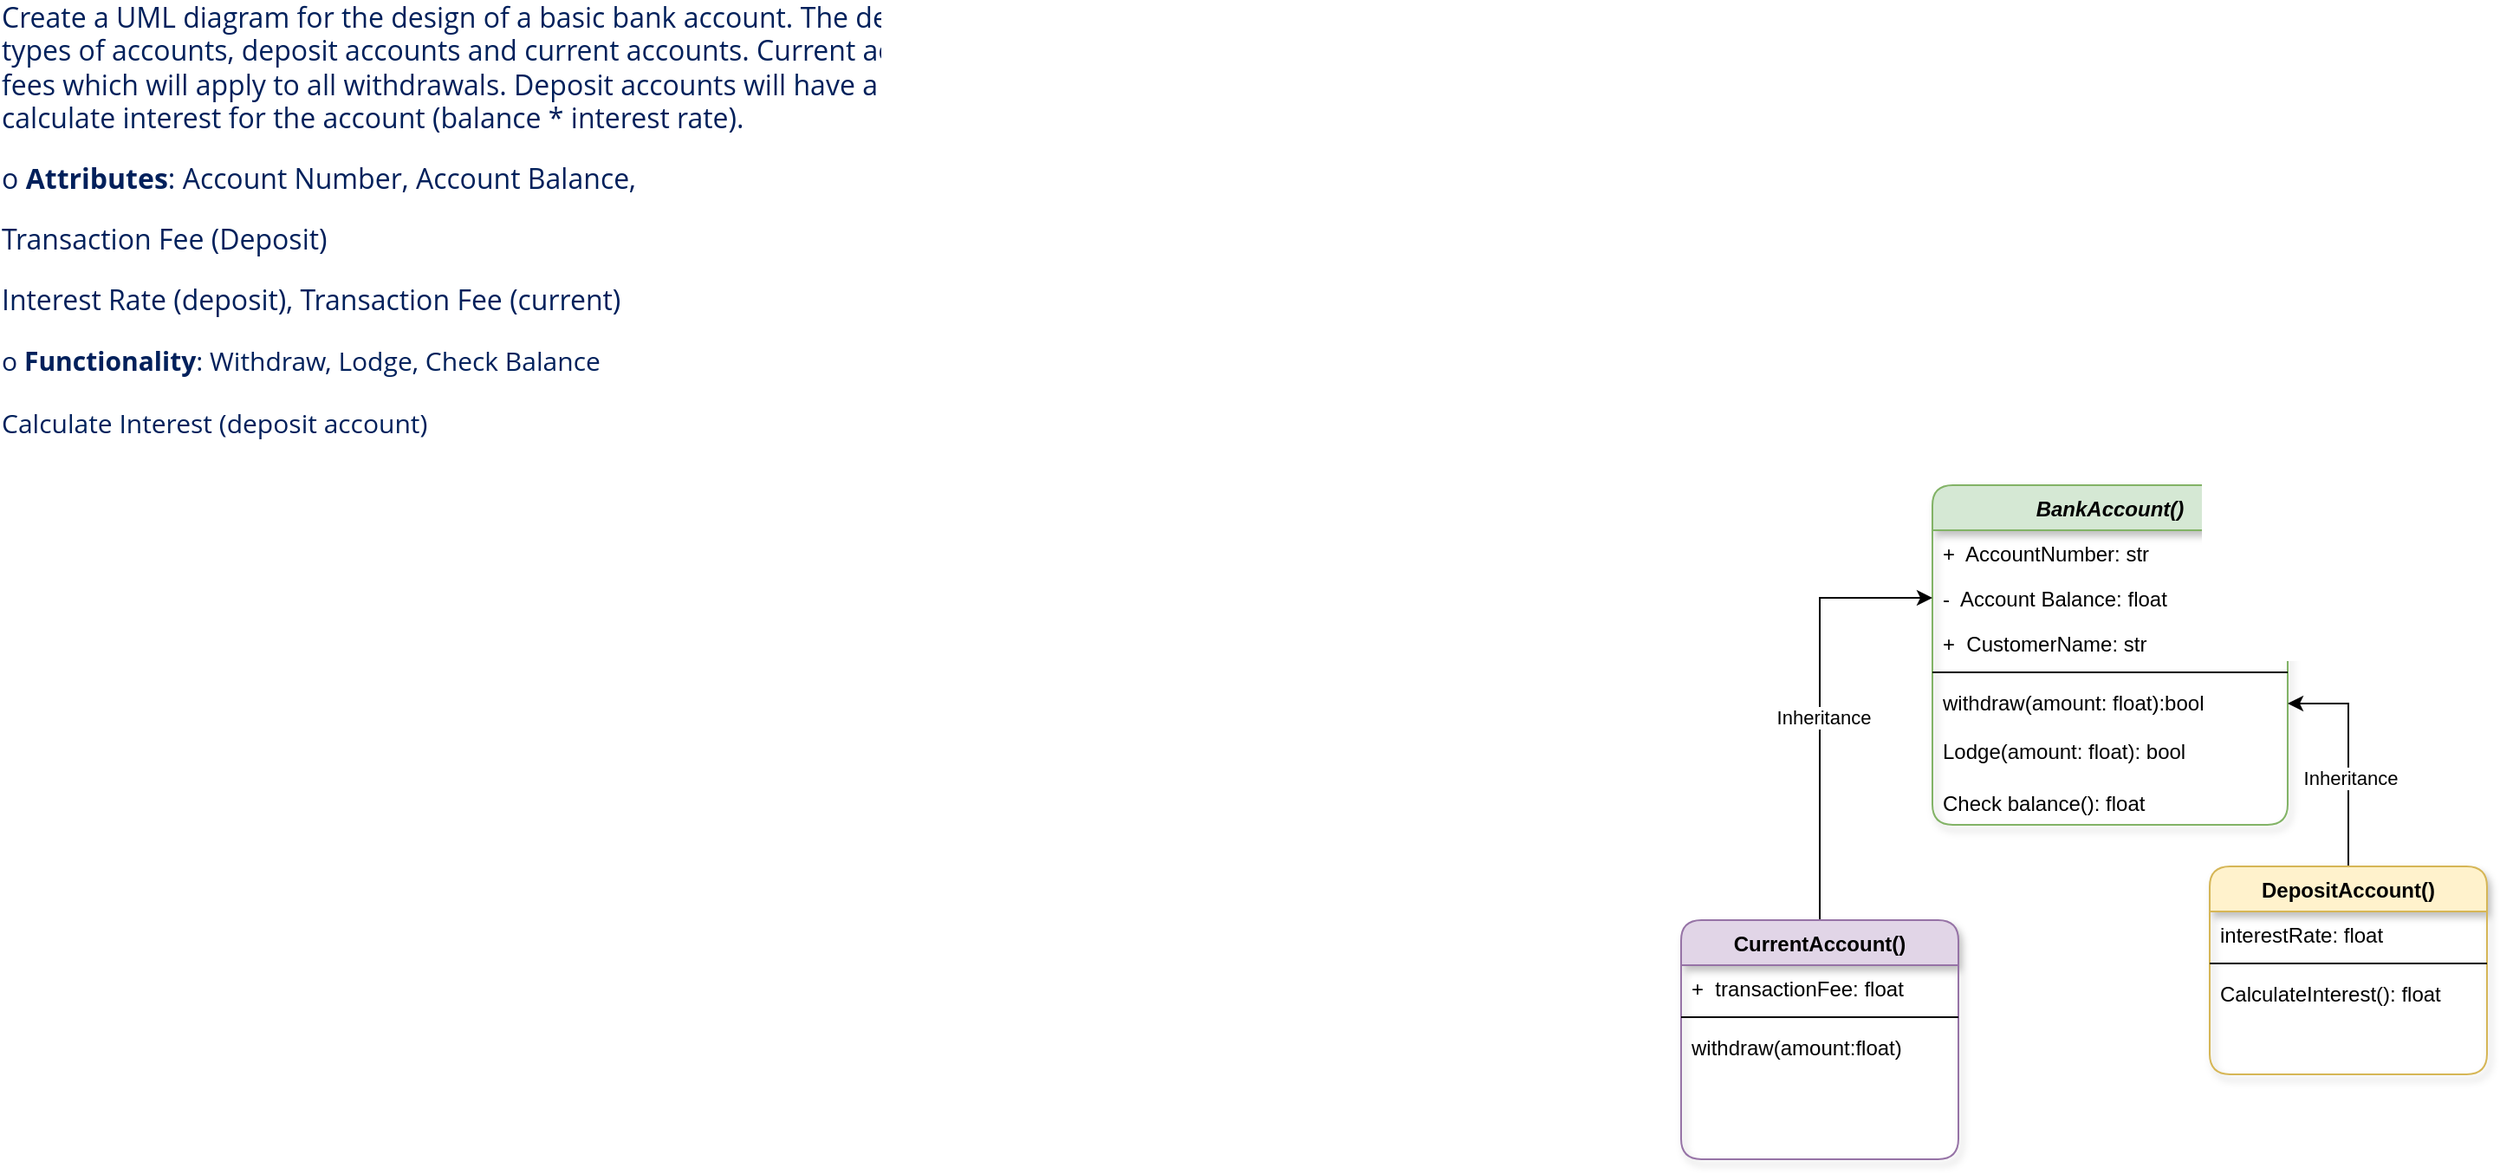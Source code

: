 <mxfile version="26.1.0">
  <diagram id="C5RBs43oDa-KdzZeNtuy" name="Page-1">
    <mxGraphModel dx="1981" dy="1701" grid="1" gridSize="10" guides="1" tooltips="1" connect="1" arrows="1" fold="1" page="1" pageScale="1" pageWidth="827" pageHeight="1169" background="#ffffff" math="0" shadow="0">
      <root>
        <mxCell id="WIyWlLk6GJQsqaUBKTNV-0" />
        <mxCell id="WIyWlLk6GJQsqaUBKTNV-1" parent="WIyWlLk6GJQsqaUBKTNV-0" />
        <mxCell id="zkfFHV4jXpPFQw0GAbJ--0" value="BankAccount()" style="swimlane;fontStyle=3;align=center;verticalAlign=top;childLayout=stackLayout;horizontal=1;startSize=26;horizontalStack=0;resizeParent=1;resizeLast=0;collapsible=1;marginBottom=0;rounded=1;shadow=1;strokeWidth=1;fillColor=#d5e8d4;strokeColor=#82b366;glass=0;" parent="WIyWlLk6GJQsqaUBKTNV-1" vertex="1">
          <mxGeometry x="355" y="110" width="205" height="196" as="geometry">
            <mxRectangle x="230" y="140" width="160" height="26" as="alternateBounds" />
          </mxGeometry>
        </mxCell>
        <mxCell id="zkfFHV4jXpPFQw0GAbJ--1" value="+  AccountNumber: str" style="text;align=left;verticalAlign=top;spacingLeft=4;spacingRight=4;overflow=hidden;rotatable=0;points=[[0,0.5],[1,0.5]];portConstraint=eastwest;" parent="zkfFHV4jXpPFQw0GAbJ--0" vertex="1">
          <mxGeometry y="26" width="205" height="26" as="geometry" />
        </mxCell>
        <mxCell id="zkfFHV4jXpPFQw0GAbJ--2" value="-  Account Balance: float" style="text;align=left;verticalAlign=top;spacingLeft=4;spacingRight=4;overflow=hidden;rotatable=0;points=[[0,0.5],[1,0.5]];portConstraint=eastwest;rounded=0;shadow=0;html=0;" parent="zkfFHV4jXpPFQw0GAbJ--0" vertex="1">
          <mxGeometry y="52" width="205" height="26" as="geometry" />
        </mxCell>
        <mxCell id="ahej4tqR_gj_TZqfoU-P-8" value="+  CustomerName: str" style="text;align=left;verticalAlign=top;spacingLeft=4;spacingRight=4;overflow=hidden;rotatable=0;points=[[0,0.5],[1,0.5]];portConstraint=eastwest;rounded=0;shadow=0;html=0;" parent="zkfFHV4jXpPFQw0GAbJ--0" vertex="1">
          <mxGeometry y="78" width="205" height="26" as="geometry" />
        </mxCell>
        <mxCell id="zkfFHV4jXpPFQw0GAbJ--4" value="" style="line;html=1;strokeWidth=1;align=left;verticalAlign=middle;spacingTop=-1;spacingLeft=3;spacingRight=3;rotatable=0;labelPosition=right;points=[];portConstraint=eastwest;" parent="zkfFHV4jXpPFQw0GAbJ--0" vertex="1">
          <mxGeometry y="104" width="205" height="8" as="geometry" />
        </mxCell>
        <mxCell id="ahej4tqR_gj_TZqfoU-P-4" value="withdraw(amount: float):bool" style="text;align=left;verticalAlign=top;spacingLeft=4;spacingRight=4;overflow=hidden;rotatable=0;points=[[0,0.5],[1,0.5]];portConstraint=eastwest;" parent="zkfFHV4jXpPFQw0GAbJ--0" vertex="1">
          <mxGeometry y="112" width="205" height="28" as="geometry" />
        </mxCell>
        <mxCell id="ahej4tqR_gj_TZqfoU-P-10" value="Lodge(amount: float): bool" style="text;align=left;verticalAlign=top;spacingLeft=4;spacingRight=4;overflow=hidden;rotatable=0;points=[[0,0.5],[1,0.5]];portConstraint=eastwest;" parent="zkfFHV4jXpPFQw0GAbJ--0" vertex="1">
          <mxGeometry y="140" width="205" height="30" as="geometry" />
        </mxCell>
        <mxCell id="ahej4tqR_gj_TZqfoU-P-2" value="Check balance(): float" style="text;align=left;verticalAlign=top;spacingLeft=4;spacingRight=4;overflow=hidden;rotatable=0;points=[[0,0.5],[1,0.5]];portConstraint=eastwest;" parent="zkfFHV4jXpPFQw0GAbJ--0" vertex="1">
          <mxGeometry y="170" width="205" height="26" as="geometry" />
        </mxCell>
        <mxCell id="vyFO-x141i09dufOCAoc-2" style="edgeStyle=orthogonalEdgeStyle;rounded=0;orthogonalLoop=1;jettySize=auto;html=1;" edge="1" parent="WIyWlLk6GJQsqaUBKTNV-1" source="zkfFHV4jXpPFQw0GAbJ--6" target="zkfFHV4jXpPFQw0GAbJ--2">
          <mxGeometry relative="1" as="geometry" />
        </mxCell>
        <mxCell id="vyFO-x141i09dufOCAoc-3" value="Inheritance" style="edgeLabel;html=1;align=center;verticalAlign=middle;resizable=0;points=[];" vertex="1" connectable="0" parent="vyFO-x141i09dufOCAoc-2">
          <mxGeometry x="-0.066" y="-2" relative="1" as="geometry">
            <mxPoint as="offset" />
          </mxGeometry>
        </mxCell>
        <mxCell id="zkfFHV4jXpPFQw0GAbJ--6" value="CurrentAccount()" style="swimlane;fontStyle=1;align=center;verticalAlign=top;childLayout=stackLayout;horizontal=1;startSize=26;horizontalStack=0;resizeParent=1;resizeLast=0;collapsible=1;marginBottom=0;rounded=1;shadow=1;strokeWidth=1;fillColor=#e1d5e7;strokeColor=#9673a6;" parent="WIyWlLk6GJQsqaUBKTNV-1" vertex="1">
          <mxGeometry x="210" y="361" width="160" height="138" as="geometry">
            <mxRectangle x="130" y="380" width="160" height="26" as="alternateBounds" />
          </mxGeometry>
        </mxCell>
        <mxCell id="zkfFHV4jXpPFQw0GAbJ--7" value="+  transactionFee: float" style="text;align=left;verticalAlign=top;spacingLeft=4;spacingRight=4;overflow=hidden;rotatable=0;points=[[0,0.5],[1,0.5]];portConstraint=eastwest;" parent="zkfFHV4jXpPFQw0GAbJ--6" vertex="1">
          <mxGeometry y="26" width="160" height="26" as="geometry" />
        </mxCell>
        <mxCell id="zkfFHV4jXpPFQw0GAbJ--9" value="" style="line;html=1;strokeWidth=1;align=left;verticalAlign=middle;spacingTop=-1;spacingLeft=3;spacingRight=3;rotatable=0;labelPosition=right;points=[];portConstraint=eastwest;" parent="zkfFHV4jXpPFQw0GAbJ--6" vertex="1">
          <mxGeometry y="52" width="160" height="8" as="geometry" />
        </mxCell>
        <mxCell id="zkfFHV4jXpPFQw0GAbJ--11" value="withdraw(amount:float)" style="text;align=left;verticalAlign=top;spacingLeft=4;spacingRight=4;overflow=hidden;rotatable=0;points=[[0,0.5],[1,0.5]];portConstraint=eastwest;" parent="zkfFHV4jXpPFQw0GAbJ--6" vertex="1">
          <mxGeometry y="60" width="160" height="26" as="geometry" />
        </mxCell>
        <mxCell id="vyFO-x141i09dufOCAoc-1" style="edgeStyle=orthogonalEdgeStyle;rounded=0;orthogonalLoop=1;jettySize=auto;html=1;" edge="1" parent="WIyWlLk6GJQsqaUBKTNV-1" source="zkfFHV4jXpPFQw0GAbJ--17" target="ahej4tqR_gj_TZqfoU-P-4">
          <mxGeometry relative="1" as="geometry" />
        </mxCell>
        <mxCell id="vyFO-x141i09dufOCAoc-4" value="Inheritance" style="edgeLabel;html=1;align=center;verticalAlign=middle;resizable=0;points=[];" vertex="1" connectable="0" parent="vyFO-x141i09dufOCAoc-1">
          <mxGeometry x="-0.209" y="-1" relative="1" as="geometry">
            <mxPoint as="offset" />
          </mxGeometry>
        </mxCell>
        <mxCell id="zkfFHV4jXpPFQw0GAbJ--17" value="DepositAccount()" style="swimlane;fontStyle=1;align=center;verticalAlign=top;childLayout=stackLayout;horizontal=1;startSize=26;horizontalStack=0;resizeParent=1;resizeLast=0;collapsible=1;marginBottom=0;rounded=1;shadow=1;strokeWidth=1;fillColor=#fff2cc;strokeColor=#d6b656;" parent="WIyWlLk6GJQsqaUBKTNV-1" vertex="1">
          <mxGeometry x="515" y="330" width="160" height="120" as="geometry">
            <mxRectangle x="550" y="140" width="160" height="26" as="alternateBounds" />
          </mxGeometry>
        </mxCell>
        <mxCell id="zkfFHV4jXpPFQw0GAbJ--18" value="interestRate: float" style="text;align=left;verticalAlign=top;spacingLeft=4;spacingRight=4;overflow=hidden;rotatable=0;points=[[0,0.5],[1,0.5]];portConstraint=eastwest;" parent="zkfFHV4jXpPFQw0GAbJ--17" vertex="1">
          <mxGeometry y="26" width="160" height="26" as="geometry" />
        </mxCell>
        <mxCell id="zkfFHV4jXpPFQw0GAbJ--23" value="" style="line;html=1;strokeWidth=1;align=left;verticalAlign=middle;spacingTop=-1;spacingLeft=3;spacingRight=3;rotatable=0;labelPosition=right;points=[];portConstraint=eastwest;" parent="zkfFHV4jXpPFQw0GAbJ--17" vertex="1">
          <mxGeometry y="52" width="160" height="8" as="geometry" />
        </mxCell>
        <mxCell id="ahej4tqR_gj_TZqfoU-P-5" value="CalculateInterest(): float" style="text;align=left;verticalAlign=top;spacingLeft=4;spacingRight=4;overflow=hidden;rotatable=0;points=[[0,0.5],[1,0.5]];portConstraint=eastwest;" parent="zkfFHV4jXpPFQw0GAbJ--17" vertex="1">
          <mxGeometry y="60" width="160" height="26" as="geometry" />
        </mxCell>
        <mxCell id="ahej4tqR_gj_TZqfoU-P-0" value="&lt;p style=&quot;box-sizing: border-box; margin-top: 0px; margin-bottom: 1rem; color: rgb(0, 32, 91); font-family: &amp;quot;Open Sans&amp;quot;, sans-serif; font-size: 16px; text-align: left; background-color: rgb(255, 255, 255);&quot; dir=&quot;ltr&quot;&gt;Create a UML diagram for the design of a basic bank account. The design should account for two&amp;nbsp;distinct types of accounts, deposit accounts and current accounts. Current accounts will have a fixed transaction fees which will apply to all withdrawals. Deposit accounts will have a set interest rate&amp;nbsp;which will be used to calculate interest for the account (balance * interest rate).&amp;nbsp;&lt;/p&gt;&lt;p style=&quot;box-sizing: border-box; margin-top: 0px; margin-bottom: 1rem; color: rgb(0, 32, 91); font-family: &amp;quot;Open Sans&amp;quot;, sans-serif; font-size: 16px; text-align: left; background-color: rgb(255, 255, 255);&quot; dir=&quot;ltr&quot;&gt;o&amp;nbsp;&lt;span style=&quot;box-sizing: border-box; font-weight: bolder;&quot;&gt;Attributes&lt;/span&gt;: Account Number, Account Balance,&amp;nbsp;&lt;/p&gt;&lt;p style=&quot;box-sizing: border-box; margin-top: 0px; margin-bottom: 1rem; color: rgb(0, 32, 91); font-family: &amp;quot;Open Sans&amp;quot;, sans-serif; font-size: 16px; text-align: left; background-color: rgb(255, 255, 255);&quot; dir=&quot;ltr&quot;&gt;Transaction Fee&amp;nbsp;(Deposit)&lt;/p&gt;&lt;p style=&quot;box-sizing: border-box; margin-top: 0px; margin-bottom: 1rem; color: rgb(0, 32, 91); font-family: &amp;quot;Open Sans&amp;quot;, sans-serif; font-size: 16px; text-align: left; background-color: rgb(255, 255, 255);&quot; dir=&quot;ltr&quot;&gt;Interest Rate (deposit), Transaction Fee&amp;nbsp;(current)&lt;/p&gt;&lt;p style=&quot;box-sizing: border-box; margin-top: 0px; margin-bottom: 1rem; color: rgb(0, 32, 91); font-family: &amp;quot;Open Sans&amp;quot;, sans-serif; font-size: 16px; text-align: left; background-color: rgb(255, 255, 255);&quot; dir=&quot;ltr&quot;&gt;&lt;span style=&quot;box-sizing: border-box; font-size: 0.938rem;&quot;&gt;o&amp;nbsp;&lt;/span&gt;&lt;span style=&quot;box-sizing: border-box; font-weight: bolder; font-size: 0.938rem;&quot;&gt;Functionality&lt;/span&gt;&lt;span style=&quot;box-sizing: border-box; font-size: 0.938rem;&quot;&gt;: Withdraw, Lodge, Check Balance&amp;nbsp;&lt;/span&gt;&lt;/p&gt;&lt;p style=&quot;box-sizing: border-box; margin-top: 0px; margin-bottom: 1rem; color: rgb(0, 32, 91); font-family: &amp;quot;Open Sans&amp;quot;, sans-serif; font-size: 16px; text-align: left; background-color: rgb(255, 255, 255);&quot; dir=&quot;ltr&quot;&gt;&lt;span style=&quot;box-sizing: border-box; font-size: 0.938rem;&quot;&gt;Calculate Interest (deposit account)&lt;/span&gt;&lt;/p&gt;" style="text;html=1;align=center;verticalAlign=middle;whiteSpace=wrap;rounded=0;" parent="WIyWlLk6GJQsqaUBKTNV-1" vertex="1">
          <mxGeometry x="-760" y="-50" width="790" height="30" as="geometry" />
        </mxCell>
      </root>
    </mxGraphModel>
  </diagram>
</mxfile>
